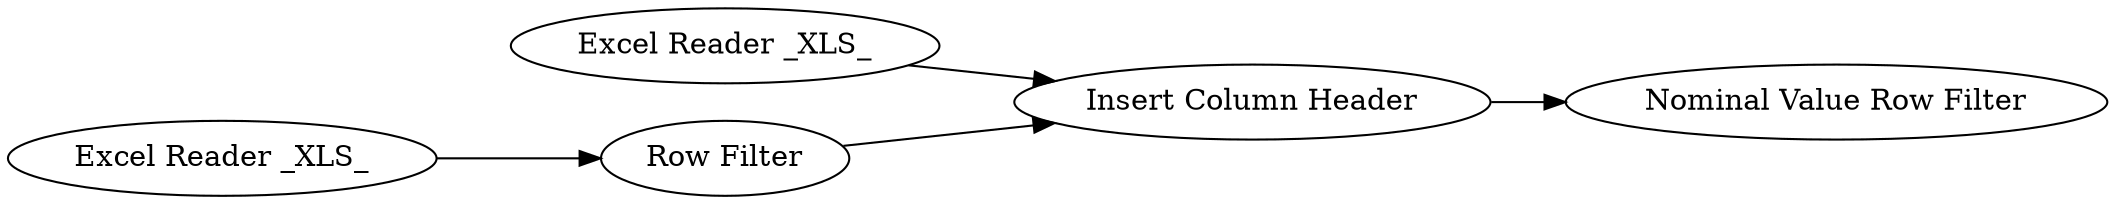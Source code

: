 digraph {
	2 -> 7
	6 -> 7
	7 -> 8
	1 -> 2
	1 [label="Excel Reader _XLS_"]
	7 [label="Insert Column Header"]
	6 [label="Excel Reader _XLS_"]
	8 [label="Nominal Value Row Filter"]
	2 [label="Row Filter"]
	rankdir=LR
}
